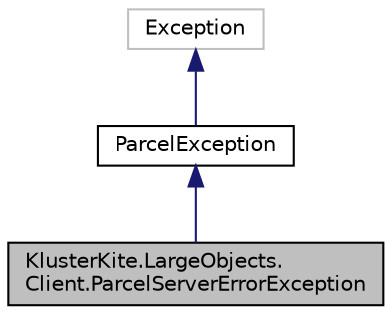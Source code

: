 digraph "KlusterKite.LargeObjects.Client.ParcelServerErrorException"
{
  edge [fontname="Helvetica",fontsize="10",labelfontname="Helvetica",labelfontsize="10"];
  node [fontname="Helvetica",fontsize="10",shape=record];
  Node0 [label="KlusterKite.LargeObjects.\lClient.ParcelServerErrorException",height=0.2,width=0.4,color="black", fillcolor="grey75", style="filled", fontcolor="black"];
  Node1 -> Node0 [dir="back",color="midnightblue",fontsize="10",style="solid",fontname="Helvetica"];
  Node1 [label="ParcelException",height=0.2,width=0.4,color="black", fillcolor="white", style="filled",URL="$class_kluster_kite_1_1_large_objects_1_1_client_1_1_parcel_exception.html",tooltip="Exception that is thrown in parcel send / receive process "];
  Node2 -> Node1 [dir="back",color="midnightblue",fontsize="10",style="solid",fontname="Helvetica"];
  Node2 [label="Exception",height=0.2,width=0.4,color="grey75", fillcolor="white", style="filled"];
}
